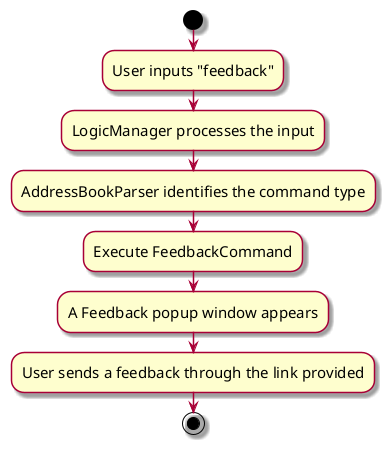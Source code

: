 @startuml
skin rose
skinparam ActivityFontSize 15
skinparam ArrowFontSize 12

start

:User inputs "feedback";

:LogicManager processes the input;

:AddressBookParser identifies the command type;

:Execute FeedbackCommand;

:A Feedback popup window appears;

:User sends a feedback through the link provided;

stop

@enduml
